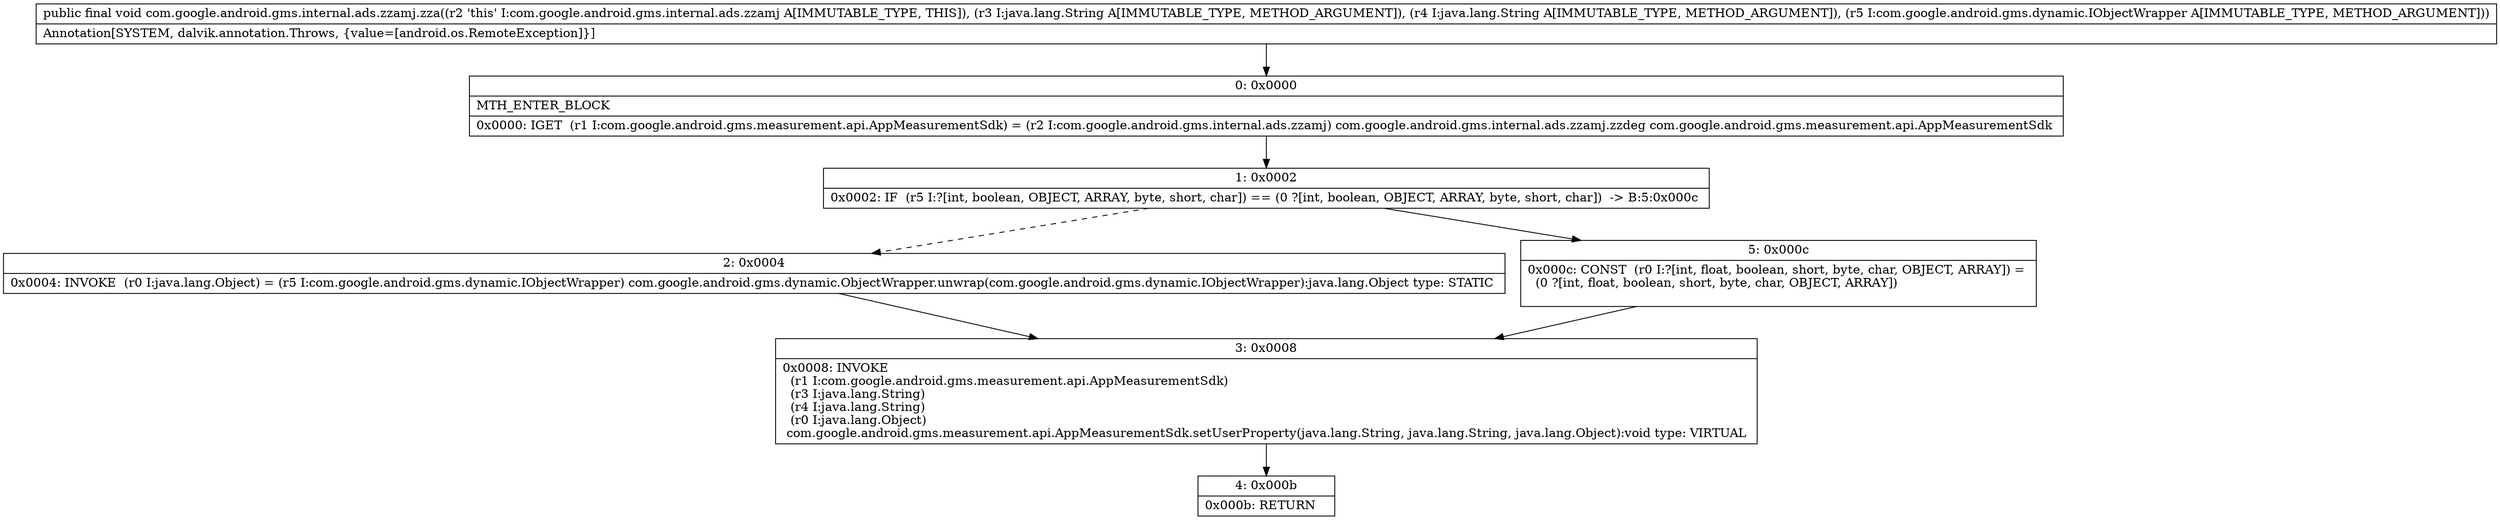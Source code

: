 digraph "CFG forcom.google.android.gms.internal.ads.zzamj.zza(Ljava\/lang\/String;Ljava\/lang\/String;Lcom\/google\/android\/gms\/dynamic\/IObjectWrapper;)V" {
Node_0 [shape=record,label="{0\:\ 0x0000|MTH_ENTER_BLOCK\l|0x0000: IGET  (r1 I:com.google.android.gms.measurement.api.AppMeasurementSdk) = (r2 I:com.google.android.gms.internal.ads.zzamj) com.google.android.gms.internal.ads.zzamj.zzdeg com.google.android.gms.measurement.api.AppMeasurementSdk \l}"];
Node_1 [shape=record,label="{1\:\ 0x0002|0x0002: IF  (r5 I:?[int, boolean, OBJECT, ARRAY, byte, short, char]) == (0 ?[int, boolean, OBJECT, ARRAY, byte, short, char])  \-\> B:5:0x000c \l}"];
Node_2 [shape=record,label="{2\:\ 0x0004|0x0004: INVOKE  (r0 I:java.lang.Object) = (r5 I:com.google.android.gms.dynamic.IObjectWrapper) com.google.android.gms.dynamic.ObjectWrapper.unwrap(com.google.android.gms.dynamic.IObjectWrapper):java.lang.Object type: STATIC \l}"];
Node_3 [shape=record,label="{3\:\ 0x0008|0x0008: INVOKE  \l  (r1 I:com.google.android.gms.measurement.api.AppMeasurementSdk)\l  (r3 I:java.lang.String)\l  (r4 I:java.lang.String)\l  (r0 I:java.lang.Object)\l com.google.android.gms.measurement.api.AppMeasurementSdk.setUserProperty(java.lang.String, java.lang.String, java.lang.Object):void type: VIRTUAL \l}"];
Node_4 [shape=record,label="{4\:\ 0x000b|0x000b: RETURN   \l}"];
Node_5 [shape=record,label="{5\:\ 0x000c|0x000c: CONST  (r0 I:?[int, float, boolean, short, byte, char, OBJECT, ARRAY]) = \l  (0 ?[int, float, boolean, short, byte, char, OBJECT, ARRAY])\l \l}"];
MethodNode[shape=record,label="{public final void com.google.android.gms.internal.ads.zzamj.zza((r2 'this' I:com.google.android.gms.internal.ads.zzamj A[IMMUTABLE_TYPE, THIS]), (r3 I:java.lang.String A[IMMUTABLE_TYPE, METHOD_ARGUMENT]), (r4 I:java.lang.String A[IMMUTABLE_TYPE, METHOD_ARGUMENT]), (r5 I:com.google.android.gms.dynamic.IObjectWrapper A[IMMUTABLE_TYPE, METHOD_ARGUMENT]))  | Annotation[SYSTEM, dalvik.annotation.Throws, \{value=[android.os.RemoteException]\}]\l}"];
MethodNode -> Node_0;
Node_0 -> Node_1;
Node_1 -> Node_2[style=dashed];
Node_1 -> Node_5;
Node_2 -> Node_3;
Node_3 -> Node_4;
Node_5 -> Node_3;
}

